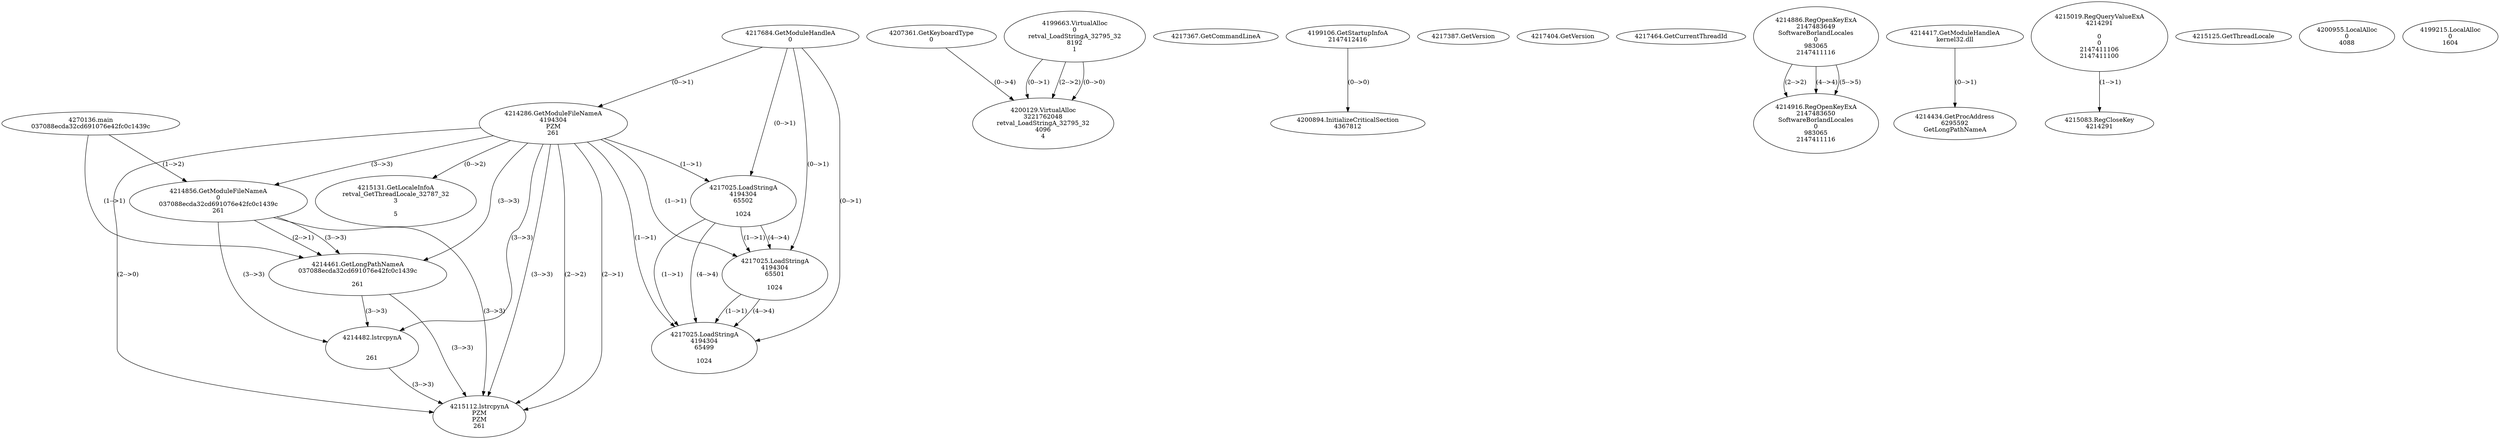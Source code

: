 // Global SCDG with merge call
digraph {
	0 [label="4270136.main
037088ecda32cd691076e42fc0c1439c"]
	1 [label="4217684.GetModuleHandleA
0"]
	2 [label="4207361.GetKeyboardType
0"]
	3 [label="4217367.GetCommandLineA
"]
	4 [label="4199106.GetStartupInfoA
2147412416"]
	5 [label="4217387.GetVersion
"]
	6 [label="4217404.GetVersion
"]
	7 [label="4217464.GetCurrentThreadId
"]
	8 [label="4214286.GetModuleFileNameA
4194304
PZM
261"]
	1 -> 8 [label="(0-->1)"]
	9 [label="4214856.GetModuleFileNameA
0
037088ecda32cd691076e42fc0c1439c
261"]
	0 -> 9 [label="(1-->2)"]
	8 -> 9 [label="(3-->3)"]
	10 [label="4214886.RegOpenKeyExA
2147483649
Software\Borland\Locales
0
983065
2147411116"]
	11 [label="4214916.RegOpenKeyExA
2147483650
Software\Borland\Locales
0
983065
2147411116"]
	10 -> 11 [label="(2-->2)"]
	10 -> 11 [label="(4-->4)"]
	10 -> 11 [label="(5-->5)"]
	12 [label="4214417.GetModuleHandleA
kernel32.dll"]
	13 [label="4214434.GetProcAddress
6295592
GetLongPathNameA"]
	12 -> 13 [label="(0-->1)"]
	14 [label="4214461.GetLongPathNameA
037088ecda32cd691076e42fc0c1439c

261"]
	0 -> 14 [label="(1-->1)"]
	9 -> 14 [label="(2-->1)"]
	8 -> 14 [label="(3-->3)"]
	9 -> 14 [label="(3-->3)"]
	15 [label="4214482.lstrcpynA


261"]
	8 -> 15 [label="(3-->3)"]
	9 -> 15 [label="(3-->3)"]
	14 -> 15 [label="(3-->3)"]
	16 [label="4215019.RegQueryValueExA
4214291

0
0
2147411106
2147411100"]
	17 [label="4215083.RegCloseKey
4214291"]
	16 -> 17 [label="(1-->1)"]
	18 [label="4215112.lstrcpynA
PZM
PZM
261"]
	8 -> 18 [label="(2-->1)"]
	8 -> 18 [label="(2-->2)"]
	8 -> 18 [label="(3-->3)"]
	9 -> 18 [label="(3-->3)"]
	14 -> 18 [label="(3-->3)"]
	15 -> 18 [label="(3-->3)"]
	8 -> 18 [label="(2-->0)"]
	19 [label="4215125.GetThreadLocale
"]
	20 [label="4215131.GetLocaleInfoA
retval_GetThreadLocale_32787_32
3

5"]
	8 -> 20 [label="(0-->2)"]
	21 [label="4217025.LoadStringA
4194304
65502

1024"]
	1 -> 21 [label="(0-->1)"]
	8 -> 21 [label="(1-->1)"]
	22 [label="4217025.LoadStringA
4194304
65501

1024"]
	1 -> 22 [label="(0-->1)"]
	8 -> 22 [label="(1-->1)"]
	21 -> 22 [label="(1-->1)"]
	21 -> 22 [label="(4-->4)"]
	23 [label="4217025.LoadStringA
4194304
65499

1024"]
	1 -> 23 [label="(0-->1)"]
	8 -> 23 [label="(1-->1)"]
	21 -> 23 [label="(1-->1)"]
	22 -> 23 [label="(1-->1)"]
	21 -> 23 [label="(4-->4)"]
	22 -> 23 [label="(4-->4)"]
	24 [label="4200894.InitializeCriticalSection
4367812"]
	4 -> 24 [label="(0-->0)"]
	25 [label="4200955.LocalAlloc
0
4088"]
	26 [label="4199663.VirtualAlloc
0
retval_LoadStringA_32795_32
8192
1"]
	27 [label="4199215.LocalAlloc
0
1604"]
	28 [label="4200129.VirtualAlloc
3221762048
retval_LoadStringA_32795_32
4096
4"]
	26 -> 28 [label="(0-->1)"]
	26 -> 28 [label="(2-->2)"]
	2 -> 28 [label="(0-->4)"]
	26 -> 28 [label="(0-->0)"]
}
